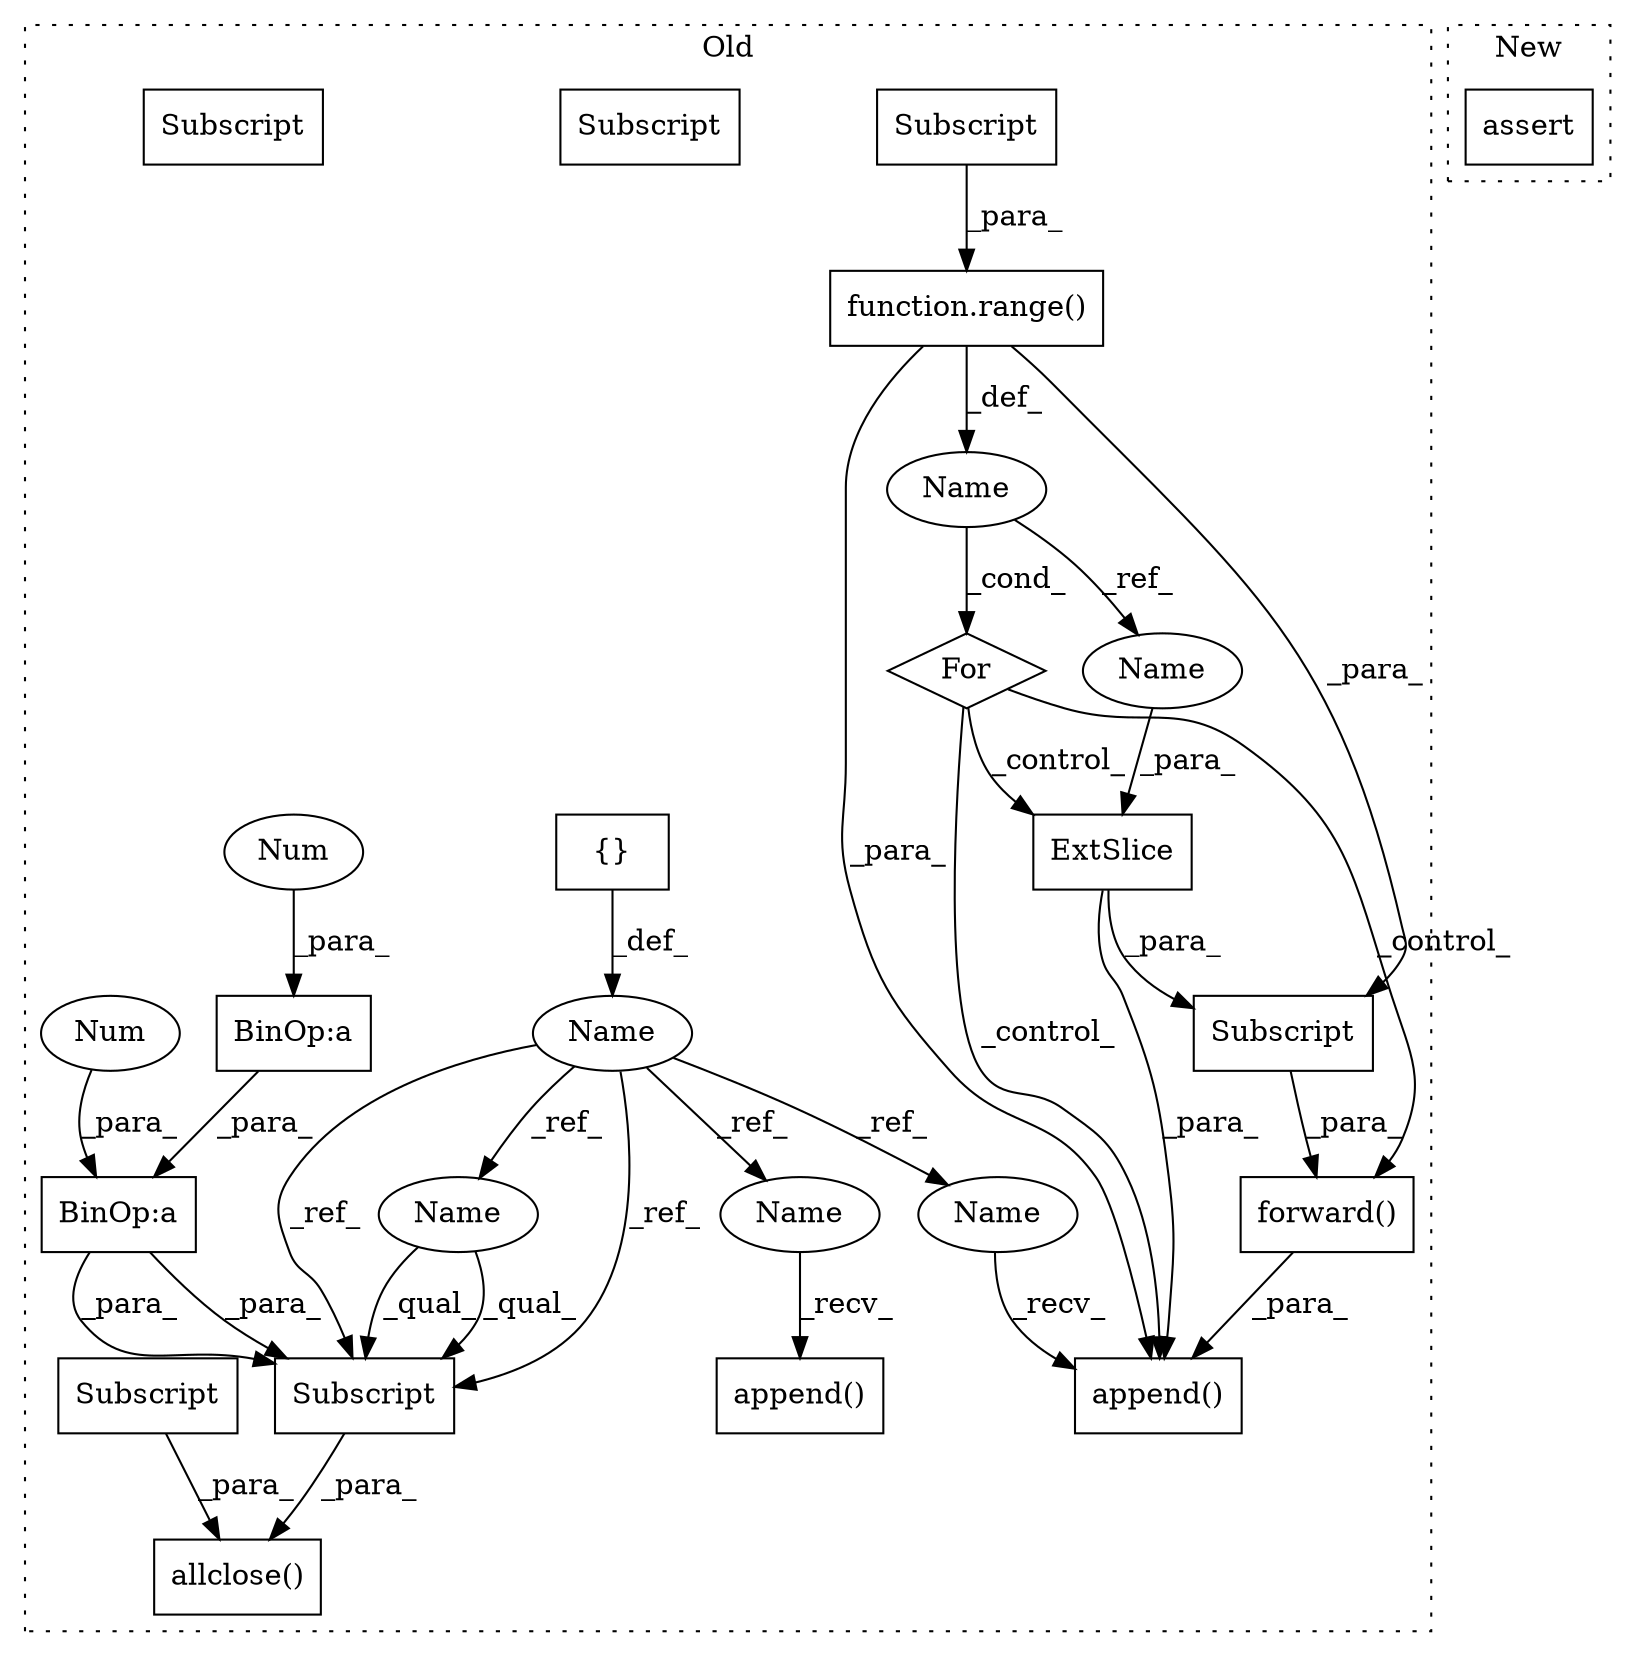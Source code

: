 digraph G {
subgraph cluster0 {
1 [label="forward()" a="75" s="19207,19244" l="16,1" shape="box"];
3 [label="function.range()" a="75" s="19160,19187" l="6,1" shape="box"];
4 [label="Subscript" a="63" s="19166,0" l="21,0" shape="box"];
5 [label="Name" a="87" s="19155" l="1" shape="ellipse"];
6 [label="ExtSlice" a="85" s="19223" l="12" shape="box"];
7 [label="append()" a="75" s="19198,19245" l="9,1" shape="box"];
8 [label="{}" a="59" s="19004,19004" l="2,1" shape="box"];
9 [label="For" a="107" s="19151,19188" l="4,10" shape="diamond"];
10 [label="append()" a="75" s="19251,19282" l="9,1" shape="box"];
11 [label="Subscript" a="63" s="19223,0" l="21,0" shape="box"];
12 [label="allclose()" a="75" s="19920,19964" l="15,12" shape="box"];
13 [label="Subscript" a="63" s="19952,0" l="12,0" shape="box"];
14 [label="BinOp:a" a="82" s="19955" l="3" shape="box"];
15 [label="BinOp:a" a="82" s="19651" l="3" shape="box"];
16 [label="Subscript" a="63" s="19935,0" l="15,0" shape="box"];
17 [label="Num" a="76" s="19650" l="1" shape="ellipse"];
18 [label="Num" a="76" s="19954" l="1" shape="ellipse"];
19 [label="Name" a="87" s="19000" l="1" shape="ellipse"];
20 [label="Subscript" a="63" s="19935,0" l="15,0" shape="box"];
21 [label="Name" a="87" s="19242" l="1" shape="ellipse"];
22 [label="Subscript" a="63" s="19952,0" l="12,0" shape="box"];
23 [label="Name" a="87" s="19251" l="1" shape="ellipse"];
24 [label="Name" a="87" s="19952" l="1" shape="ellipse"];
25 [label="Name" a="87" s="19198" l="1" shape="ellipse"];
label = "Old";
style="dotted";
}
subgraph cluster1 {
2 [label="assert" a="65" s="20486" l="7" shape="box"];
label = "New";
style="dotted";
}
1 -> 7 [label="_para_"];
3 -> 5 [label="_def_"];
3 -> 7 [label="_para_"];
3 -> 11 [label="_para_"];
4 -> 3 [label="_para_"];
5 -> 21 [label="_ref_"];
5 -> 9 [label="_cond_"];
6 -> 7 [label="_para_"];
6 -> 11 [label="_para_"];
8 -> 19 [label="_def_"];
9 -> 7 [label="_control_"];
9 -> 6 [label="_control_"];
9 -> 1 [label="_control_"];
11 -> 1 [label="_para_"];
14 -> 22 [label="_para_"];
14 -> 22 [label="_para_"];
15 -> 14 [label="_para_"];
17 -> 15 [label="_para_"];
18 -> 14 [label="_para_"];
19 -> 25 [label="_ref_"];
19 -> 23 [label="_ref_"];
19 -> 24 [label="_ref_"];
19 -> 22 [label="_ref_"];
19 -> 22 [label="_ref_"];
20 -> 12 [label="_para_"];
21 -> 6 [label="_para_"];
22 -> 12 [label="_para_"];
23 -> 10 [label="_recv_"];
24 -> 22 [label="_qual_"];
24 -> 22 [label="_qual_"];
25 -> 7 [label="_recv_"];
}